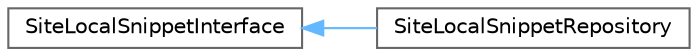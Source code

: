 digraph "Graphical Class Hierarchy"
{
 // LATEX_PDF_SIZE
  bgcolor="transparent";
  edge [fontname=Helvetica,fontsize=10,labelfontname=Helvetica,labelfontsize=10];
  node [fontname=Helvetica,fontsize=10,shape=box,height=0.2,width=0.4];
  rankdir="LR";
  Node0 [id="Node000000",label="SiteLocalSnippetInterface",height=0.2,width=0.4,color="grey40", fillcolor="white", style="filled",URL="$interface_app_1_1_repositories_1_1_interfaces_1_1_site_local_snippet_interface.html",tooltip=" "];
  Node0 -> Node1 [id="edge439_Node000000_Node000001",dir="back",color="steelblue1",style="solid",tooltip=" "];
  Node1 [id="Node000001",label="SiteLocalSnippetRepository",height=0.2,width=0.4,color="grey40", fillcolor="white", style="filled",URL="$class_app_1_1_repositories_1_1_site_local_snippet_repository.html",tooltip=" "];
}
